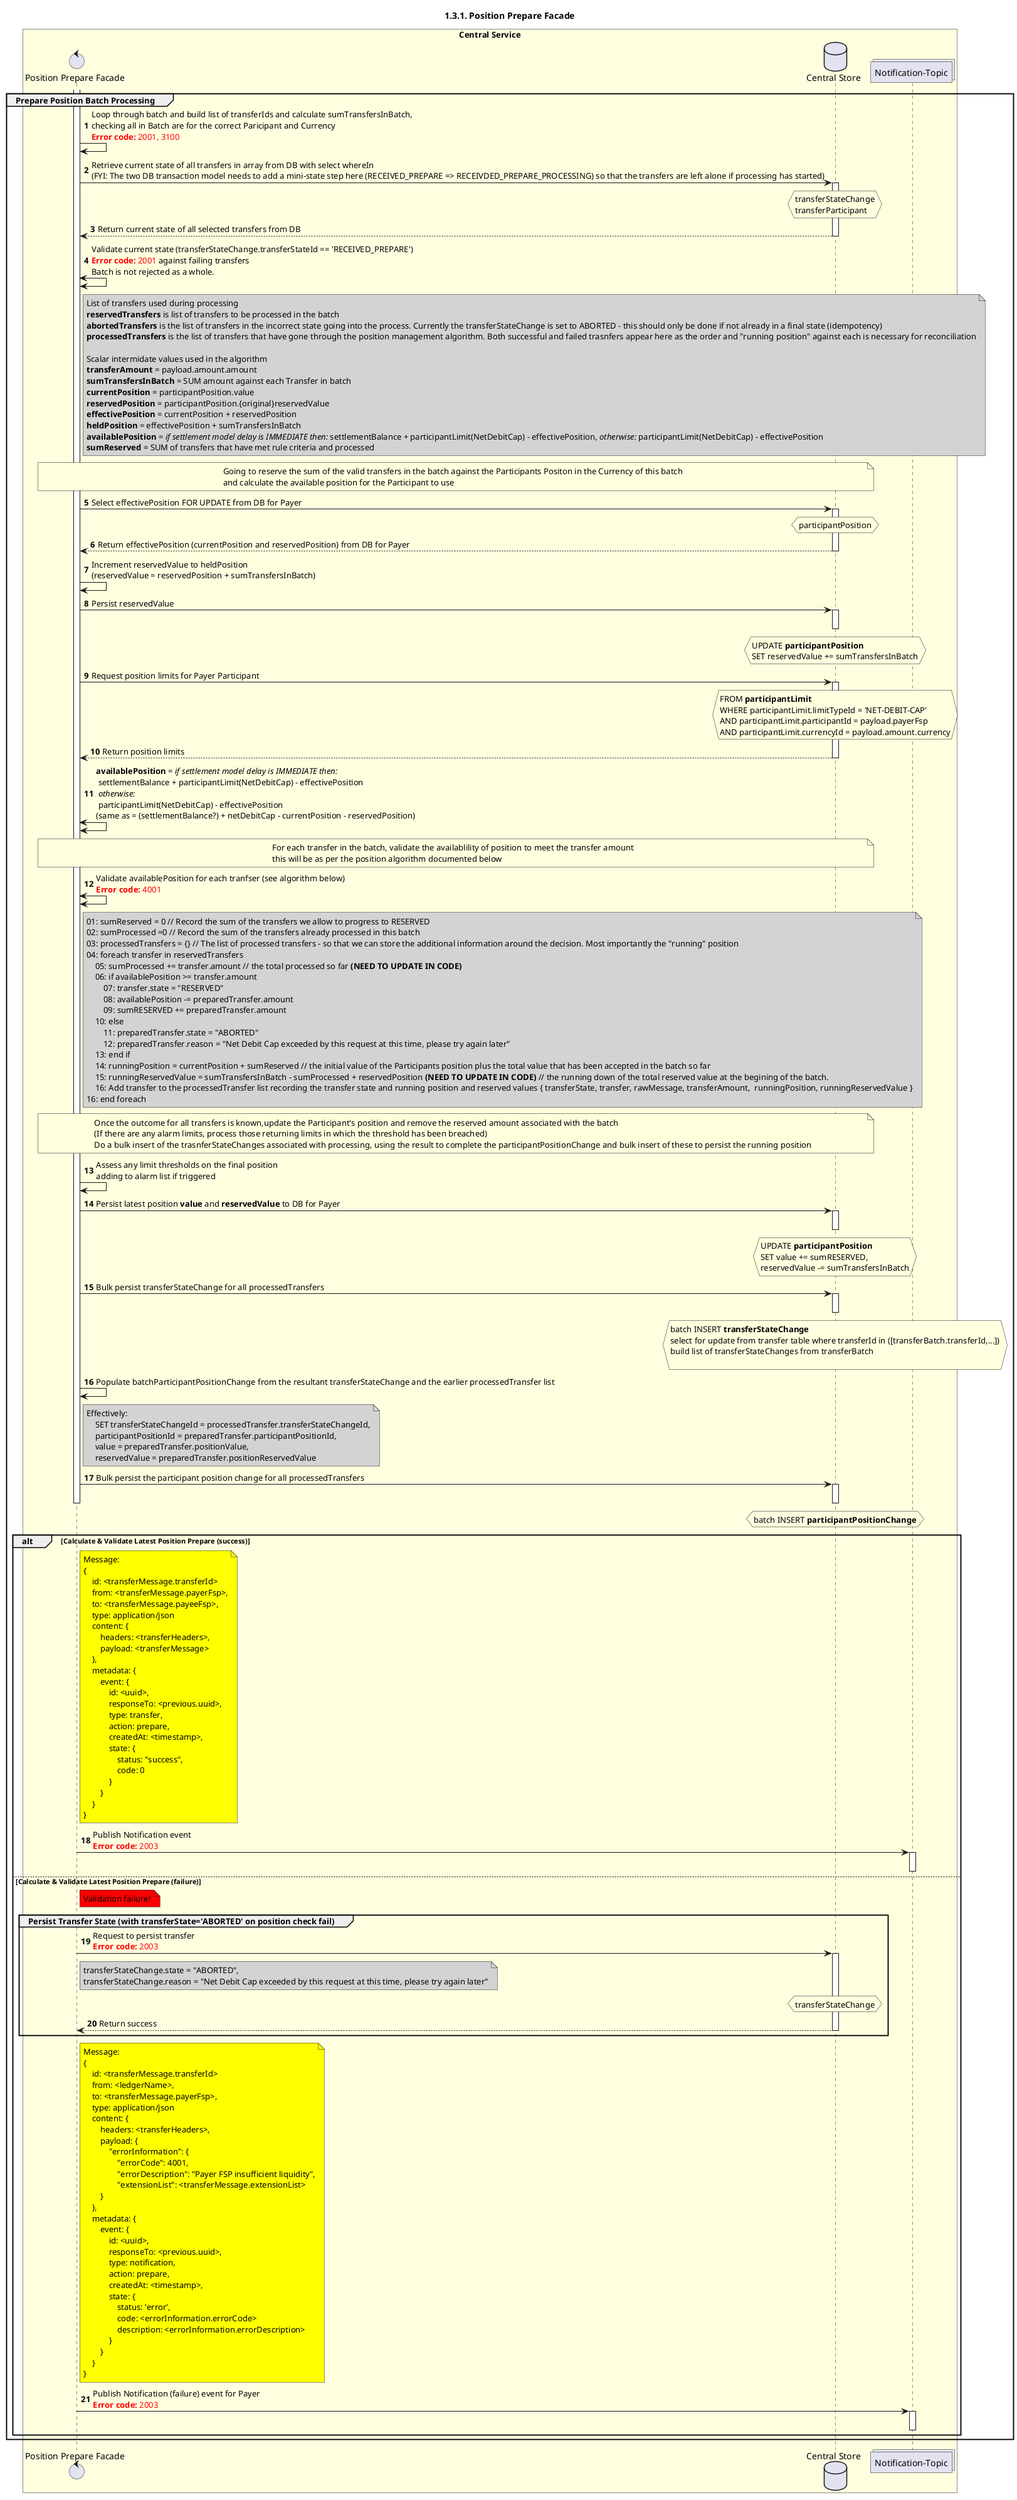 /'*****
 License
 --------------
 Copyright © 2017 Bill & Melinda Gates Foundation
 The Mojaloop files are made available by the Bill & Melinda Gates Foundation under the Apache License, Version 2.0 (the "License") and you may not use these files except in compliance with the License. You may obtain a copy of the License at
 http://www.apache.org/licenses/LICENSE-2.0
 Unless required by applicable law or agreed to in writing, the Mojaloop files are distributed on an "AS IS" BASIS, WITHOUT WARRANTIES OR CONDITIONS OF ANY KIND, either express or implied. See the License for the specific language governing permissions and limitations under the License.
 Contributors
 --------------
 This is the official list of the Mojaloop project contributors for this file.
 Names of the original copyright holders (individuals or organizations)
 should be listed with a '*' in the first column. People who have
 contributed from an organization can be listed under the organization
 that actually holds the copyright for their contributions (see the
 Gates Foundation organization for an example). Those individuals should have
 their names indented and be marked with a '-'. Email address can be added
 optionally within square brackets <email>.
 * Gates Foundation
 - Name Surname <name.surname@gatesfoundation.com>

 * Georgi Georgiev <georgi.georgiev@modusbox.com>
 * Rajiv Mothilal <rajiv.mothilal@modusbox.com>
 * Miguel de Barros <miguel.debarros@modusbox.com>
 * Vijay Kumar Guthi <vijaya.guthi@infitx.com>
 --------------
 ******'/

@startuml
' declate title
title 1.3.1. Position Prepare Facade

autonumber

' Actor Keys:
'   boundary - APIs/Interfaces, etc
'   collections - Kafka Topics
'   control - Kafka Consumers
'   entity - Database Access Objects
'   database - Database Persistence Store

' declare actors
control "Position Prepare Facade" as FACADE_POSITION_PREPARE
collections "Notification-Topic" as TOPIC_NOTIFICATIONS
database "Central Store" as DB

box "Central Service" #LightYellow
    participant FACADE_POSITION_PREPARE
    participant DB
    participant TOPIC_NOTIFICATIONS
end box

' start flow
activate FACADE_POSITION_PREPARE
group Prepare Position Batch Processing
    ' DB Trans: This is where 1st DB Transaction would start in 2 DB transacation future model for horizontal scaling
    FACADE_POSITION_PREPARE -> FACADE_POSITION_PREPARE: Loop through batch and build list of transferIds and calculate sumTransfersInBatch,\nchecking all in Batch are for the correct Paricipant and Currency\n<color #FF0000><b>Error code:</b> 2001, 3100</color>
    FACADE_POSITION_PREPARE -> DB: Retrieve current state of all transfers in array from DB with select whereIn\n(FYI: The two DB transaction model needs to add a mini-state step here (RECEIVED_PREPARE => RECEIVDED_PREPARE_PROCESSING) so that the transfers are left alone if processing has started)
    activate DB
    hnote over DB #lightyellow
        transferStateChange
        transferParticipant
    end note
    DB --> FACADE_POSITION_PREPARE: Return current state of all selected transfers from DB
    deactivate DB

    FACADE_POSITION_PREPARE <-> FACADE_POSITION_PREPARE: Validate current state (transferStateChange.transferStateId == 'RECEIVED_PREPARE')\n<color #FF0000><b>Error code:</b> 2001</color> against failing transfers\nBatch is not rejected as a whole.

    note right of FACADE_POSITION_PREPARE #lightgray
        List of transfers used during processing
        **reservedTransfers** is list of transfers to be processed in the batch
        **abortedTransfers** is the list of transfers in the incorrect state going into the process. Currently the transferStateChange is set to ABORTED - this should only be done if not already in a final state (idempotency)
        **processedTransfers** is the list of transfers that have gone through the position management algorithm. Both successful and failed trasnfers appear here as the order and "running position" against each is necessary for reconciliation

        Scalar intermidate values used in the algorithm
        **transferAmount** = payload.amount.amount
        **sumTransfersInBatch** = SUM amount against each Transfer in batch
        **currentPosition** = participantPosition.value
        **reservedPosition** = participantPosition.{original}reservedValue
        **effectivePosition** = currentPosition + reservedPosition
        **heldPosition** = effectivePosition + sumTransfersInBatch
        **availablePosition** = //if settlement model delay is IMMEDIATE then:// settlementBalance + participantLimit(NetDebitCap) - effectivePosition, //otherwise:// participantLimit(NetDebitCap) - effectivePosition
        **sumReserved** = SUM of transfers that have met rule criteria and processed
    end note
    note over FACADE_POSITION_PREPARE,DB
        Going to reserve the sum of the valid transfers in the batch against the Participants Positon in the Currency of this batch
        and calculate the available position for the Participant to use
    end note
    FACADE_POSITION_PREPARE -> DB: Select effectivePosition FOR UPDATE from DB for Payer
    activate DB
    hnote over DB #lightyellow
        participantPosition
    end note
    DB --> FACADE_POSITION_PREPARE: Return effectivePosition (currentPosition and reservedPosition) from DB for Payer
    deactivate DB
    FACADE_POSITION_PREPARE -> FACADE_POSITION_PREPARE: Increment reservedValue to heldPosition\n(reservedValue = reservedPosition + sumTransfersInBatch)
    FACADE_POSITION_PREPARE -> DB: Persist reservedValue
    activate DB
    hnote over DB #lightyellow
        UPDATE **participantPosition**
        SET reservedValue += sumTransfersInBatch
    end note
    deactivate DB
    ' DB Trans: This is where 1st DB Transaction would end in 2 DB transacation future model for horizontal scaling


    FACADE_POSITION_PREPARE -> DB: Request position limits for Payer Participant
    activate DB
    hnote over DB #lightyellow
        FROM **participantLimit**
        WHERE participantLimit.limitTypeId = 'NET-DEBIT-CAP'
        AND participantLimit.participantId = payload.payerFsp
        AND participantLimit.currencyId = payload.amount.currency
    end note
    DB --> FACADE_POSITION_PREPARE: Return position limits
    deactivate DB
    FACADE_POSITION_PREPARE <-> FACADE_POSITION_PREPARE: **availablePosition** = //if settlement model delay is IMMEDIATE then://\n settlementBalance + participantLimit(NetDebitCap) - effectivePosition\n //otherwise://\n participantLimit(NetDebitCap) - effectivePosition\n(same as = (settlementBalance?) + netDebitCap - currentPosition - reservedPosition)
    note over FACADE_POSITION_PREPARE,DB
        For each transfer in the batch, validate the availablility of position to meet the transfer amount
        this will be as per the position algorithm documented below
    end note
    FACADE_POSITION_PREPARE <-> FACADE_POSITION_PREPARE: Validate availablePosition for each tranfser (see algorithm below)\n<color #FF0000><b>Error code:</b> 4001</color>
    note right of FACADE_POSITION_PREPARE #lightgray
        01: sumReserved = 0 // Record the sum of the transfers we allow to progress to RESERVED
        02: sumProcessed =0 // Record the sum of the transfers already processed in this batch
        03: processedTransfers = {} // The list of processed transfers - so that we can store the additional information around the decision. Most importantly the "running" position
        04: foreach transfer in reservedTransfers
            05: sumProcessed += transfer.amount // the total processed so far **(NEED TO UPDATE IN CODE)**
            06: if availablePosition >= transfer.amount
                07: transfer.state = "RESERVED"
                08: availablePosition -= preparedTransfer.amount
                09: sumRESERVED += preparedTransfer.amount
            10: else
                11: preparedTransfer.state = "ABORTED"
                12: preparedTransfer.reason = "Net Debit Cap exceeded by this request at this time, please try again later"
            13: end if
            14: runningPosition = currentPosition + sumReserved // the initial value of the Participants position plus the total value that has been accepted in the batch so far
            15: runningReservedValue = sumTransfersInBatch - sumProcessed + reservedPosition **(NEED TO UPDATE IN CODE)** // the running down of the total reserved value at the begining of the batch.
            16: Add transfer to the processedTransfer list recording the transfer state and running position and reserved values { transferState, transfer, rawMessage, transferAmount,  runningPosition, runningReservedValue }
        16: end foreach
    end note
    note over FACADE_POSITION_PREPARE,DB
        Once the outcome for all transfers is known,update the Participant's position and remove the reserved amount associated with the batch
        (If there are any alarm limits, process those returning limits in which the threshold has been breached)
        Do a bulk insert of the trasnferStateChanges associated with processing, using the result to complete the participantPositionChange and bulk insert of these to persist the running position
    end note
    FACADE_POSITION_PREPARE->FACADE_POSITION_PREPARE: Assess any limit thresholds on the final position\nadding to alarm list if triggered

    ' DB Trans: This is where 2nd DB Transaction would start in 2 DB transacation future model for horizontal scaling
    FACADE_POSITION_PREPARE->DB: Persist latest position **value** and **reservedValue** to DB for Payer
        hnote over DB #lightyellow
            UPDATE **participantPosition**
            SET value += sumRESERVED,
            reservedValue -= sumTransfersInBatch
        end note
        activate DB
        deactivate DB

    FACADE_POSITION_PREPARE -> DB: Bulk persist transferStateChange for all processedTransfers
    hnote over DB #lightyellow
            batch INSERT **transferStateChange**
            select for update from transfer table where transferId in ([transferBatch.transferId,...])
            build list of transferStateChanges from transferBatch

    end note
    activate DB
    deactivate DB

    FACADE_POSITION_PREPARE->FACADE_POSITION_PREPARE: Populate batchParticipantPositionChange from the resultant transferStateChange and the earlier processedTransfer list

    note right of FACADE_POSITION_PREPARE #lightgray
        Effectively:
            SET transferStateChangeId = processedTransfer.transferStateChangeId,
            participantPositionId = preparedTransfer.participantPositionId,
            value = preparedTransfer.positionValue,
            reservedValue = preparedTransfer.positionReservedValue
    end note
    FACADE_POSITION_PREPARE -> DB: Bulk persist the participant position change for all processedTransfers
    hnote over DB #lightyellow
            batch INSERT **participantPositionChange**
    end note
    activate DB
    deactivate DB
    ' DB Trans: This is where 2nd DB Transaction would end in 2 DB transacation future model for horizontal scaling

    deactivate FACADE_POSITION_PREPARE
    alt Calculate & Validate Latest Position Prepare (success)
        note right of FACADE_POSITION_PREPARE #yellow
            Message:
            {
                id: <transferMessage.transferId>
                from: <transferMessage.payerFsp>,
                to: <transferMessage.payeeFsp>,
                type: application/json
                content: {
                    headers: <transferHeaders>,
                    payload: <transferMessage>
                },
                metadata: {
                    event: {
                        id: <uuid>,
                        responseTo: <previous.uuid>,
                        type: transfer,
                        action: prepare,
                        createdAt: <timestamp>,
                        state: {
                            status: "success",
                            code: 0
                        }
                    }
                }
            }
        end note
        FACADE_POSITION_PREPARE -> TOPIC_NOTIFICATIONS: Publish Notification event\n<color #FF0000><b>Error code:</b> 2003</color>
        activate TOPIC_NOTIFICATIONS
        deactivate TOPIC_NOTIFICATIONS
    else Calculate & Validate Latest Position Prepare (failure)
        note right of FACADE_POSITION_PREPARE #red: Validation failure!

        group Persist Transfer State (with transferState='ABORTED' on position check fail)
            FACADE_POSITION_PREPARE -> DB: Request to persist transfer\n<color #FF0000><b>Error code:</b> 2003</color>
            activate DB
            note right of FACADE_POSITION_PREPARE #lightgray
                transferStateChange.state = "ABORTED",
                transferStateChange.reason = "Net Debit Cap exceeded by this request at this time, please try again later"
            end note
            hnote over DB #lightyellow
                transferStateChange
            end note
            DB --> FACADE_POSITION_PREPARE: Return success
            deactivate DB
        end

        note right of FACADE_POSITION_PREPARE #yellow
            Message:
            {
                id: <transferMessage.transferId>
                from: <ledgerName>,
                to: <transferMessage.payerFsp>,
                type: application/json
                content: {
                    headers: <transferHeaders>,
                    payload: {
                        "errorInformation": {
                            "errorCode": 4001,
                            "errorDescription": "Payer FSP insufficient liquidity",
                            "extensionList": <transferMessage.extensionList>
                    }
                },
                metadata: {
                    event: {
                        id: <uuid>,
                        responseTo: <previous.uuid>,
                        type: notification,
                        action: prepare,
                        createdAt: <timestamp>,
                        state: {
                            status: 'error',
                            code: <errorInformation.errorCode>
                            description: <errorInformation.errorDescription>
                        }
                    }
                }
            }
        end note
        FACADE_POSITION_PREPARE -> TOPIC_NOTIFICATIONS: Publish Notification (failure) event for Payer\n<color #FF0000><b>Error code:</b> 2003</color>
        activate TOPIC_NOTIFICATIONS
        deactivate TOPIC_NOTIFICATIONS
        deactivate FACADE_POSITION_PREPARE
    end
end

@enduml
